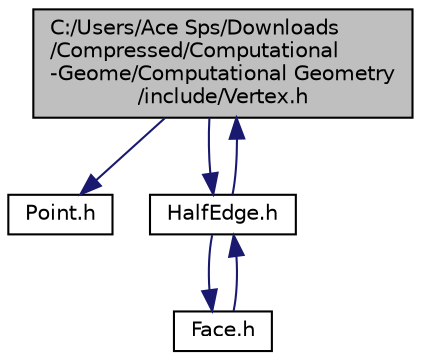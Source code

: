 digraph "C:/Users/Ace Sps/Downloads/Compressed/Computational-Geome/Computational Geometry/include/Vertex.h"
{
  edge [fontname="Helvetica",fontsize="10",labelfontname="Helvetica",labelfontsize="10"];
  node [fontname="Helvetica",fontsize="10",shape=record];
  Node0 [label="C:/Users/Ace Sps/Downloads\l/Compressed/Computational\l-Geome/Computational Geometry\l/include/Vertex.h",height=0.2,width=0.4,color="black", fillcolor="grey75", style="filled", fontcolor="black"];
  Node0 -> Node1 [color="midnightblue",fontsize="10",style="solid",fontname="Helvetica"];
  Node1 [label="Point.h",height=0.2,width=0.4,color="black", fillcolor="white", style="filled",URL="$d1/d18/_point_8h.html"];
  Node0 -> Node2 [color="midnightblue",fontsize="10",style="solid",fontname="Helvetica"];
  Node2 [label="HalfEdge.h",height=0.2,width=0.4,color="black", fillcolor="white", style="filled",URL="$d9/dcc/_half_edge_8h.html"];
  Node2 -> Node0 [color="midnightblue",fontsize="10",style="solid",fontname="Helvetica"];
  Node2 -> Node3 [color="midnightblue",fontsize="10",style="solid",fontname="Helvetica"];
  Node3 [label="Face.h",height=0.2,width=0.4,color="black", fillcolor="white", style="filled",URL="$db/d71/_face_8h.html"];
  Node3 -> Node2 [color="midnightblue",fontsize="10",style="solid",fontname="Helvetica"];
}
